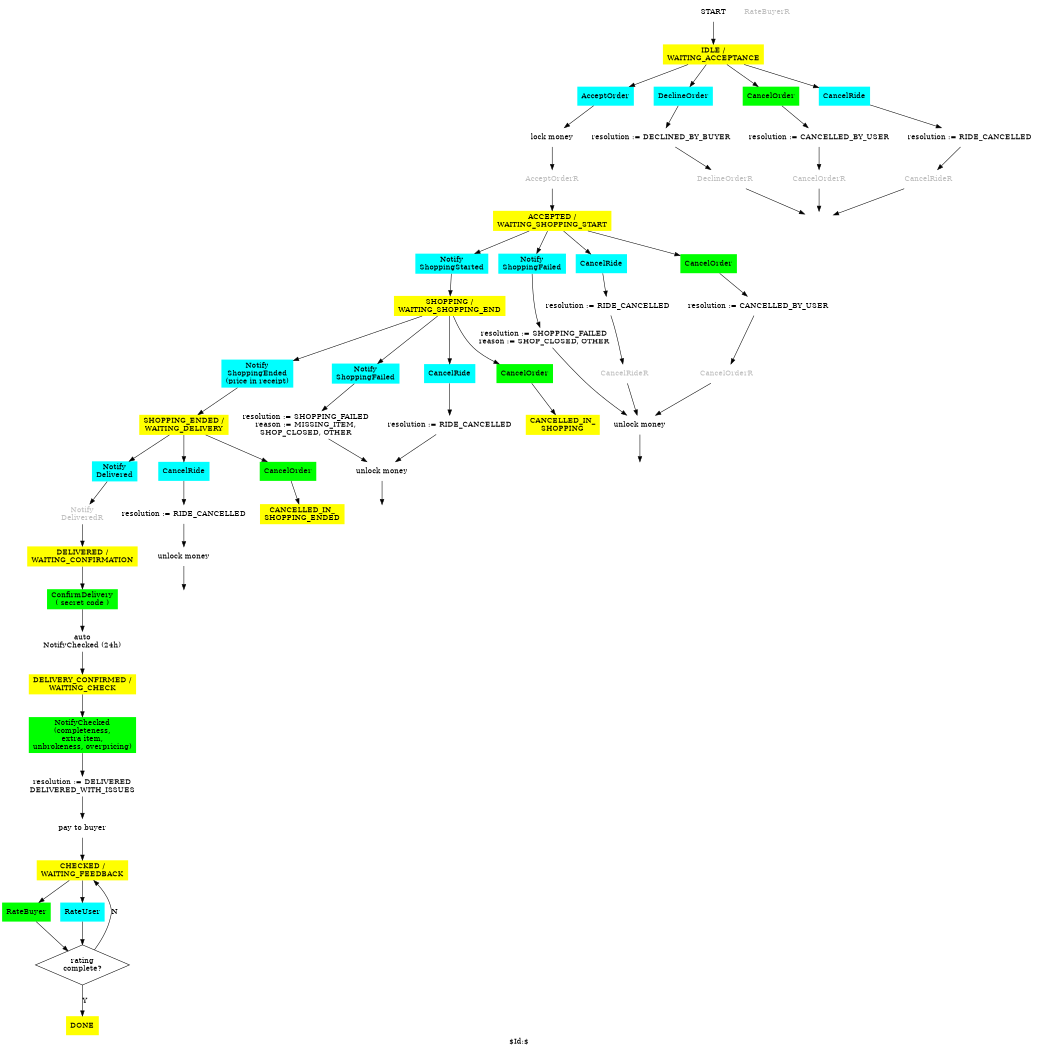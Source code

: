# Order FSM.
#
# Copyright (C) 2019 Sergey Kolevatov
#
# This program is free software: you can redistribute it and/or modify
# it under the terms of the GNU General Public License as published by
# the Free Software Foundation, either version 3 of the License, or
# (at your option) any later version.
#
# This program is distributed in the hope that it will be useful,
# but WITHOUT ANY WARRANTY; without even the implied warranty of
# MERCHANTABILITY or FITNESS FOR A PARTICULAR PURPOSE. See the
# GNU General Public License for more details.
#
# You should have received a copy of the GNU General Public License
# along with this program. If not, see <http://www.gnu.org/licenses/>.
#
# SKV 19a31
#
# $Id:$
#
# execute: FL=Order; dot -l sdl.ps -Tps $FL.gv -o $FL.ps; ps2pdf $FL.ps $FL.pdf

digraph Order
{

label="$Id:$";

size="7,7";
ratio=fill;
splines=true;
node [peripheries=0 style=filled fillcolor=white]

######################################################
# states

START                           [ shape = sdl_start ]
WAITING_ACCEPTANCE              [ label = "IDLE /\nWAITING_ACCEPTANCE"            shape = sdl_state fillcolor=yellow ]
ACCEPTED_WAITING_SHOPPING_START [ label = "ACCEPTED /\nWAITING_SHOPPING_START"    shape = sdl_state fillcolor=yellow ]
SHOPPING_WAITING_SHOPPING_END   [ label = "SHOPPING /\nWAITING_SHOPPING_END"      shape = sdl_state fillcolor=yellow ]
CANCELLED_IN_SHOPPING           [ label = "CANCELLED_IN_\nSHOPPING"               shape = sdl_state fillcolor=yellow ]
SHOPPING_ENDED_WAITING_DELIVERY [ label = "SHOPPING_ENDED /\nWAITING_DELIVERY"    shape = sdl_state fillcolor=yellow ]
CANCELLED_IN_SHOPPING_ENDED     [ label = "CANCELLED_IN_\nSHOPPING_ENDED"         shape = sdl_state fillcolor=yellow ]
DELIVERED_WAITING_CONFIRMATION  [ label = "DELIVERED /\nWAITING_CONFIRMATION"     shape = sdl_state fillcolor=yellow ]
DELIVERY_CONFIRMED_WAITING_CHECK [ label = "DELIVERY_CONFIRMED /\nWAITING_CHECK"   shape = sdl_state fillcolor=yellow ]
CHECKED_WAITING_FEEDBACK        [ label = "CHECKED /\nWAITING_FEEDBACK"           shape = sdl_state fillcolor=yellow ]
DONE                            [ label = "DONE"                                  shape = sdl_state fillcolor=yellow ]

######################################################
# actions

WAITING_ACCEPTANCE__ACCEPT_ORDER            [ label="AcceptOrder"                       shape = sdl_input_from_right fillcolor=cyan ]
WAITING_ACCEPTANCE__CALL_LOCK_MONEY         [ label="lock money"                        shape = sdl_call ]
WAITING_ACCEPTANCE__SEND_ACCEPT_ORDER       [ label="AcceptOrderR"                      shape = sdl_output_to_right  color=gray fontcolor=gray ]
WAITING_ACCEPTANCE__DECLINE_ORDER           [ label="DeclineOrder"                      shape = sdl_input_from_right fillcolor=cyan ]
WAITING_ACCEPTANCE__SEND_DECLINE_ORDER      [ label="DeclineOrderR"                     shape = sdl_output_to_right  color=gray fontcolor=gray ]
WAITING_ACCEPTANCE__CANCEL_ORDER            [ label="CancelOrder"                       shape = sdl_input_from_left  fillcolor=green ]
WAITING_ACCEPTANCE__SEND_CANCEL_ORDER       [ label="CancelOrderR"                      shape = sdl_output_to_left   color=gray fontcolor=gray ]
WAITING_ACCEPTANCE__CANCEL_RIDE             [ label="CancelRide"                        shape = sdl_input_from_right fillcolor=cyan ]
WAITING_ACCEPTANCE__SEND_CANCEL_RIDE        [ label="CancelRideR"                       shape = sdl_output_to_right  color=gray fontcolor=gray ]
WAITING_ACCEPTANCE__RESOL_1                 [ label="resolution := CANCELLED_BY_USER"   shape = sdl_task ]
WAITING_ACCEPTANCE__RESOL_2                 [ label="resolution := DECLINED_BY_BUYER" shape = sdl_task ]
WAITING_ACCEPTANCE__RESOL_3                 [ label="resolution := RIDE_CANCELLED"      shape = sdl_task ]
WAITING_ACCEPTANCE__END                     [ label = ""                                shape = sdl_stop  style=solid ]

ACCEPTED_WAITING_SHOPPING_START__SHOPPING_STARTED [ label="Notify\nShoppingStarted"           shape = sdl_input_from_right fillcolor=cyan ]
ACCEPTED_WAITING_SHOPPING_START__SHOPPING_FAILED  [ label="Notify\nShoppingFailed"            shape = sdl_input_from_right fillcolor=cyan ]
ACCEPTED_WAITING_SHOPPING_START__CANCEL_RIDE      [ label="CancelRide"                        shape = sdl_input_from_right fillcolor=cyan ]
ACCEPTED_WAITING_SHOPPING_START__SEND_CANCEL_RIDE [ label="CancelRideR"                       shape = sdl_output_to_right color=gray fontcolor=gray ]
ACCEPTED_WAITING_SHOPPING_START__CANCEL_ORDER     [ label="CancelOrder"                       shape = sdl_input_from_left  fillcolor=green ]
ACCEPTED_WAITING_SHOPPING_START__SEND_CANCEL_ORDER    [ label="CancelOrderR"                  shape = sdl_output_to_left color=gray fontcolor=gray ]
#ACCEPTED_WAITING_SHOPPING_START__CANCEL_ORDER_2   [ label="CancelOrder"                       shape = sdl_input_from_right fillcolor=cyan ]
#ACCEPTED_WAITING_SHOPPING_START__SEND_CANCEL_ORDER_2  [ label="CancelOrderR"                  shape = sdl_output_to_right ]
ACCEPTED_WAITING_SHOPPING_START__RESOL_1          [ label="resolution := RIDE_CANCELLED"      shape = sdl_task ]
ACCEPTED_WAITING_SHOPPING_START__RESOL_2          [ label="resolution := CANCELLED_BY_USER"   shape = sdl_task ]
ACCEPTED_WAITING_SHOPPING_START__RESOL_3          [ label="resolution := SHOPPING_FAILED\nreason := SHOP_CLOSED, OTHER"     shape = sdl_task ]
ACCEPTED_WAITING_SHOPPING_START__CALL_UNLOCK_MONEY [ label="unlock money"                     shape = sdl_call ]
ACCEPTED_WAITING_SHOPPING_START__END              [ label = ""                                shape = sdl_stop  style=solid ]


SHOPPING_WAITING_SHOPPING_END__SHOPPING_ENDED     [ label="Notify\nShoppingEnded\n(price in receipt)" shape = sdl_input_from_right fillcolor=cyan ]
SHOPPING_WAITING_SHOPPING_END__SHOPPING_FAILED    [ label="Notify\nShoppingFailed"            shape = sdl_input_from_right fillcolor=cyan ]
SHOPPING_WAITING_SHOPPING_END__CANCEL_RIDE        [ label="CancelRide"                        shape = sdl_input_from_right fillcolor=cyan ]
SHOPPING_WAITING_SHOPPING_END__CANCEL_ORDER       [ label="CancelOrder"                       shape = sdl_input_from_left  fillcolor=green ]
SHOPPING_WAITING_SHOPPING_END__RESOL_1            [ label="resolution := RIDE_CANCELLED"      shape = sdl_task ]
SHOPPING_WAITING_SHOPPING_END__RESOL_3            [ label="resolution := SHOPPING_FAILED\nreason := MISSING_ITEM,\nSHOP_CLOSED, OTHER"     shape = sdl_task ]
SHOPPING_WAITING_SHOPPING_END__CALL_UNLOCK_MONEY  [ label="unlock money"                      shape = sdl_call ]
SHOPPING_WAITING_SHOPPING_END__END                [ label = ""                                shape = sdl_stop  style=solid ]

SHOPPING_ENDED_WAITING_DELIVERY__DELIVERED        [ label="Notify\nDelivered"                 shape = sdl_input_from_right fillcolor=cyan ]
SHOPPING_ENDED_WAITING_DELIVERY__CANCEL_RIDE      [ label="CancelRide"                        shape = sdl_input_from_right fillcolor=cyan ]
SHOPPING_ENDED_WAITING_DELIVERY__CANCEL_ORDER     [ label="CancelOrder"                       shape = sdl_input_from_left  fillcolor=green ]
SHOPPING_ENDED_WAITING_DELIVERY__SEND_DELIVERED   [ label="Notify\nDeliveredR"                shape = sdl_output_to_right  color=gray fontcolor=gray ]
SHOPPING_ENDED_WAITING_DELIVERY__RESOL_1          [ label="resolution := RIDE_CANCELLED"      shape = sdl_task ]
SHOPPING_ENDED_WAITING_DELIVERY__CALL_UNLOCK_MONEY  [ label="unlock money"                    shape = sdl_call ]
SHOPPING_ENDED_WAITING_DELIVERY__END              [ label = ""                                shape = sdl_stop  style=solid ]

DELIVERED_WAITING_CONFIRMATION__CONFIRM           [ label="ConfirmDelivery\n( secret code )"  shape = sdl_input_from_left  fillcolor=green ]
DELIVERED_WAITING_CONFIRMATION__SET_TIMER         [ label="auto\nNotifyChecked (24h)"         shape = sdl_set ]

DELIVERY_CONFIRMED_WAITING_CHECK__CHECK           [ label="NotifyChecked\n(completeness,\nextra item,\nunbrokeness, overpricing)"   shape = sdl_input_from_left  fillcolor=green ]
DELIVERY_CONFIRMED_WAITING_CHECK__RESOL_1         [ label="resolution := DELIVERED\nDELIVERED_WITH_ISSUES"        shape = sdl_task ]
DELIVERY_CONFIRMED_WAITING_CHECK__CALL_PAY        [ label="pay to buyer"                      shape = sdl_call ]

CHECKED_WAITING_FEEDBACK__RATE_BUYER    [ label="RateBuyer"                        shape = sdl_input_from_left  fillcolor=green ]
CHECKED_WAITING_FEEDBACK__SEND_RATE_BUYER    [ label="RateBuyerR"                  shape = sdl_output_to_left   color=gray fontcolor=gray ]
CHECKED_WAITING_FEEDBACK__RATE_USER     [ label="RateUser"                         shape = sdl_input_from_right fillcolor=cyan ]
CHECKED_WAITING_FEEDBACK__RATING_COMPLETE [ label="rating\ncomplete?"              shape = diamond peripheries=1]

######################################################
# transitions

START -> WAITING_ACCEPTANCE

WAITING_ACCEPTANCE -> WAITING_ACCEPTANCE__ACCEPT_ORDER   -> WAITING_ACCEPTANCE__CALL_LOCK_MONEY -> WAITING_ACCEPTANCE__SEND_ACCEPT_ORDER -> ACCEPTED_WAITING_SHOPPING_START
WAITING_ACCEPTANCE -> WAITING_ACCEPTANCE__CANCEL_ORDER   -> WAITING_ACCEPTANCE__RESOL_1 -> WAITING_ACCEPTANCE__SEND_CANCEL_ORDER  -> WAITING_ACCEPTANCE__END
WAITING_ACCEPTANCE -> WAITING_ACCEPTANCE__DECLINE_ORDER  -> WAITING_ACCEPTANCE__RESOL_2 -> WAITING_ACCEPTANCE__SEND_DECLINE_ORDER -> WAITING_ACCEPTANCE__END
WAITING_ACCEPTANCE -> WAITING_ACCEPTANCE__CANCEL_RIDE    -> WAITING_ACCEPTANCE__RESOL_3 -> WAITING_ACCEPTANCE__SEND_CANCEL_RIDE   -> WAITING_ACCEPTANCE__END

ACCEPTED_WAITING_SHOPPING_START -> ACCEPTED_WAITING_SHOPPING_START__CANCEL_RIDE    -> ACCEPTED_WAITING_SHOPPING_START__RESOL_1 -> ACCEPTED_WAITING_SHOPPING_START__SEND_CANCEL_RIDE    -> ACCEPTED_WAITING_SHOPPING_START__CALL_UNLOCK_MONEY
ACCEPTED_WAITING_SHOPPING_START -> ACCEPTED_WAITING_SHOPPING_START__CANCEL_ORDER   -> ACCEPTED_WAITING_SHOPPING_START__RESOL_2 -> ACCEPTED_WAITING_SHOPPING_START__SEND_CANCEL_ORDER   -> ACCEPTED_WAITING_SHOPPING_START__CALL_UNLOCK_MONEY

ACCEPTED_WAITING_SHOPPING_START -> ACCEPTED_WAITING_SHOPPING_START__SHOPPING_STARTED -> SHOPPING_WAITING_SHOPPING_END
ACCEPTED_WAITING_SHOPPING_START -> ACCEPTED_WAITING_SHOPPING_START__SHOPPING_FAILED  -> ACCEPTED_WAITING_SHOPPING_START__RESOL_3 -> ACCEPTED_WAITING_SHOPPING_START__CALL_UNLOCK_MONEY

ACCEPTED_WAITING_SHOPPING_START__CALL_UNLOCK_MONEY -> ACCEPTED_WAITING_SHOPPING_START__END

SHOPPING_WAITING_SHOPPING_END -> SHOPPING_WAITING_SHOPPING_END__SHOPPING_ENDED  -> SHOPPING_ENDED_WAITING_DELIVERY
SHOPPING_WAITING_SHOPPING_END -> SHOPPING_WAITING_SHOPPING_END__CANCEL_RIDE     -> SHOPPING_WAITING_SHOPPING_END__RESOL_1 -> SHOPPING_WAITING_SHOPPING_END__CALL_UNLOCK_MONEY
SHOPPING_WAITING_SHOPPING_END -> SHOPPING_WAITING_SHOPPING_END__SHOPPING_FAILED -> SHOPPING_WAITING_SHOPPING_END__RESOL_3 -> SHOPPING_WAITING_SHOPPING_END__CALL_UNLOCK_MONEY
SHOPPING_WAITING_SHOPPING_END -> SHOPPING_WAITING_SHOPPING_END__CANCEL_ORDER    -> CANCELLED_IN_SHOPPING

SHOPPING_WAITING_SHOPPING_END__CALL_UNLOCK_MONEY -> SHOPPING_WAITING_SHOPPING_END__END

SHOPPING_ENDED_WAITING_DELIVERY -> SHOPPING_ENDED_WAITING_DELIVERY__CANCEL_RIDE    -> SHOPPING_ENDED_WAITING_DELIVERY__RESOL_1 -> SHOPPING_ENDED_WAITING_DELIVERY__CALL_UNLOCK_MONEY
SHOPPING_ENDED_WAITING_DELIVERY -> SHOPPING_ENDED_WAITING_DELIVERY__DELIVERED      -> SHOPPING_ENDED_WAITING_DELIVERY__SEND_DELIVERED -> DELIVERED_WAITING_CONFIRMATION
SHOPPING_ENDED_WAITING_DELIVERY -> SHOPPING_ENDED_WAITING_DELIVERY__CANCEL_ORDER   -> CANCELLED_IN_SHOPPING_ENDED
SHOPPING_ENDED_WAITING_DELIVERY__CALL_UNLOCK_MONEY -> SHOPPING_ENDED_WAITING_DELIVERY__END

DELIVERED_WAITING_CONFIRMATION -> DELIVERED_WAITING_CONFIRMATION__CONFIRM  -> DELIVERED_WAITING_CONFIRMATION__SET_TIMER -> DELIVERY_CONFIRMED_WAITING_CHECK

DELIVERY_CONFIRMED_WAITING_CHECK -> DELIVERY_CONFIRMED_WAITING_CHECK__CHECK -> DELIVERY_CONFIRMED_WAITING_CHECK__RESOL_1 -> DELIVERY_CONFIRMED_WAITING_CHECK__CALL_PAY -> CHECKED_WAITING_FEEDBACK

CHECKED_WAITING_FEEDBACK -> CHECKED_WAITING_FEEDBACK__RATE_BUYER -> CHECKED_WAITING_FEEDBACK__RATING_COMPLETE
CHECKED_WAITING_FEEDBACK -> CHECKED_WAITING_FEEDBACK__RATE_USER  -> CHECKED_WAITING_FEEDBACK__RATING_COMPLETE
                                                                                          CHECKED_WAITING_FEEDBACK__RATING_COMPLETE -> DONE [ label="Y" ]
                                                                                          CHECKED_WAITING_FEEDBACK__RATING_COMPLETE -> CHECKED_WAITING_FEEDBACK          [ label="N" ]

}
